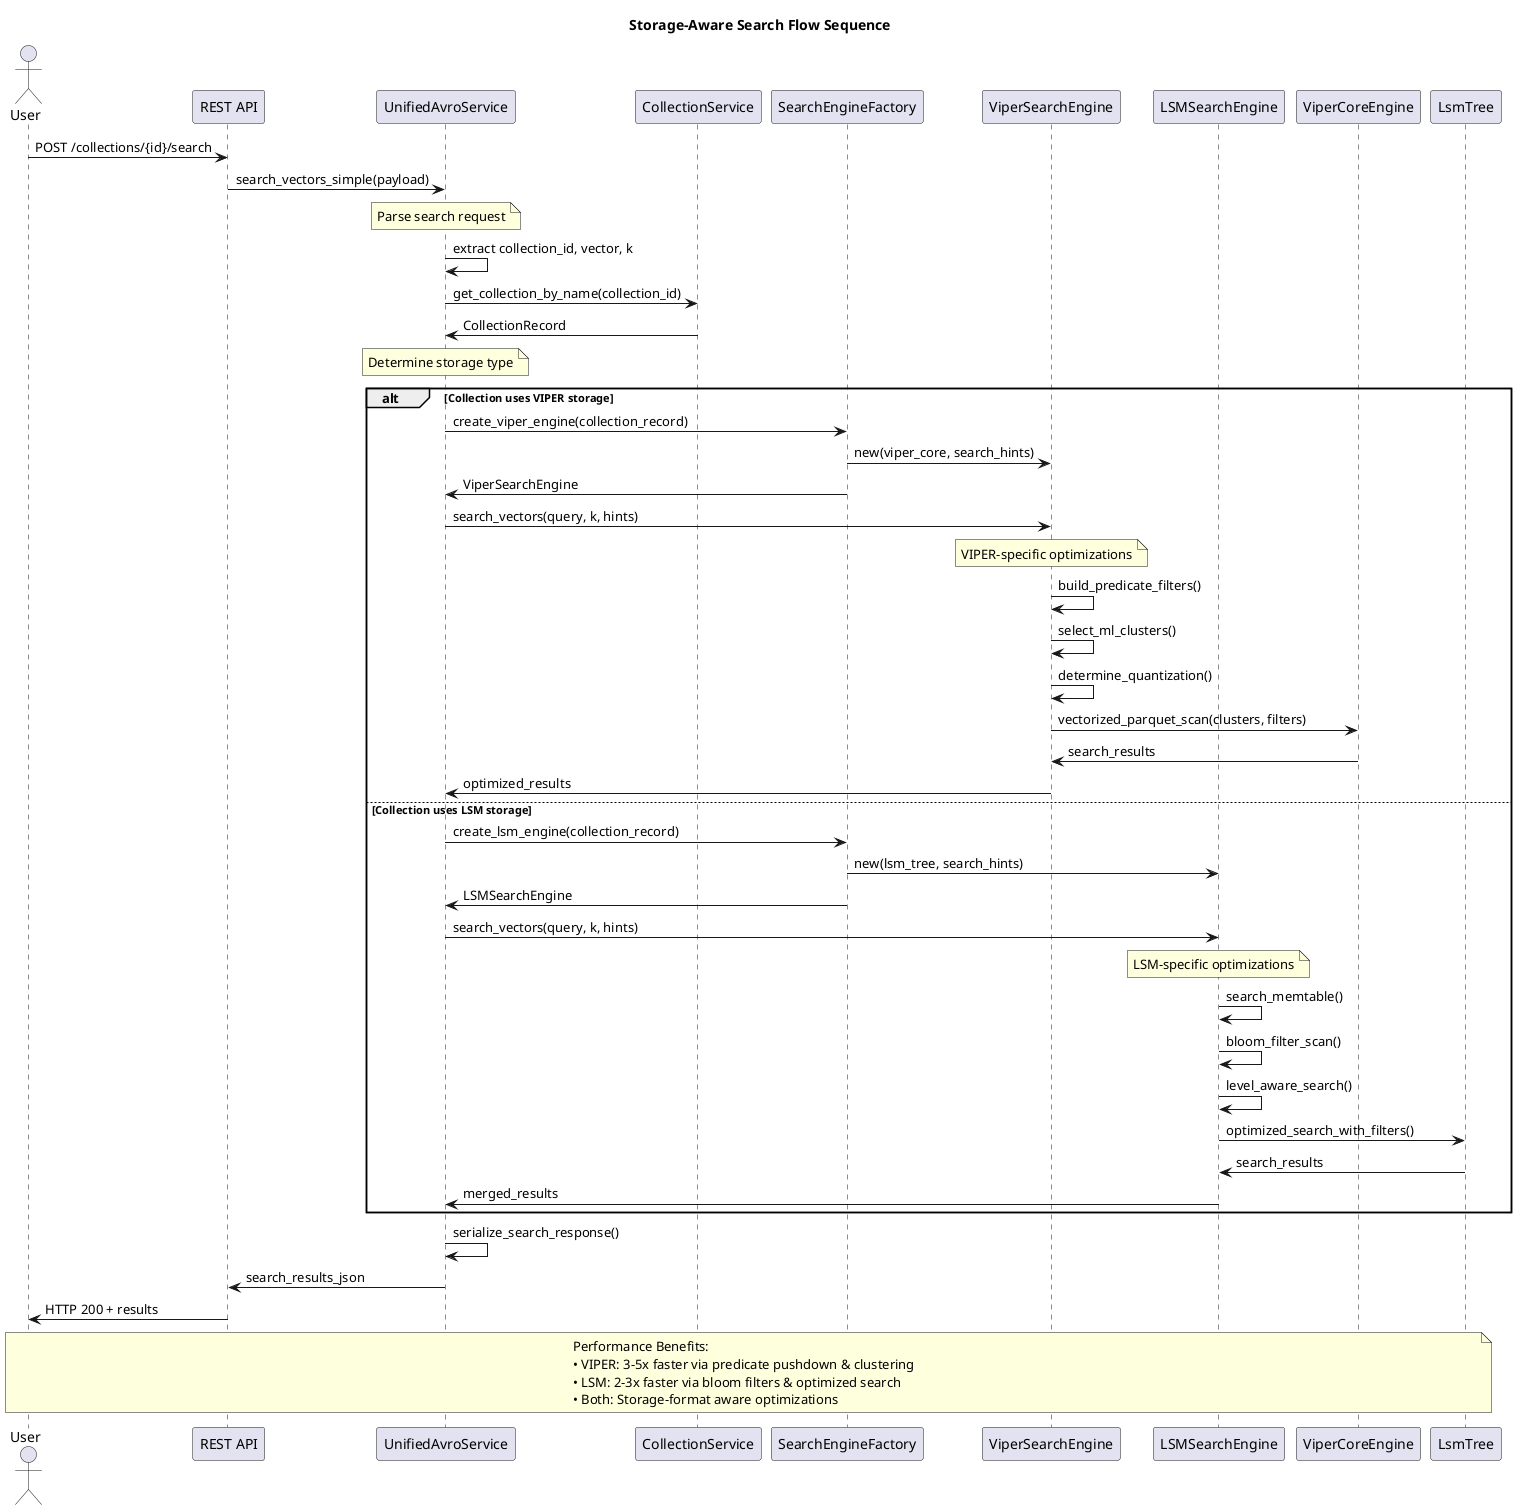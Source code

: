 @startuml search-flow-sequence
title Storage-Aware Search Flow Sequence

actor User
participant "REST API" as REST
participant "UnifiedAvroService" as UAS
participant "CollectionService" as CS
participant "SearchEngineFactory" as SEF
participant "ViperSearchEngine" as VSE
participant "LSMSearchEngine" as LSE
participant "ViperCoreEngine" as VCE
participant "LsmTree" as LT

User -> REST : POST /collections/{id}/search
REST -> UAS : search_vectors_simple(payload)

note over UAS : Parse search request
UAS -> UAS : extract collection_id, vector, k

UAS -> CS : get_collection_by_name(collection_id)
CS -> UAS : CollectionRecord

note over UAS : Determine storage type
alt Collection uses VIPER storage
    UAS -> SEF : create_viper_engine(collection_record)
    SEF -> VSE : new(viper_core, search_hints)
    SEF -> UAS : ViperSearchEngine
    
    UAS -> VSE : search_vectors(query, k, hints)
    
    note over VSE : VIPER-specific optimizations
    VSE -> VSE : build_predicate_filters()
    VSE -> VSE : select_ml_clusters()
    VSE -> VSE : determine_quantization()
    
    VSE -> VCE : vectorized_parquet_scan(clusters, filters)
    VCE -> VSE : search_results
    VSE -> UAS : optimized_results

else Collection uses LSM storage
    UAS -> SEF : create_lsm_engine(collection_record)
    SEF -> LSE : new(lsm_tree, search_hints)
    SEF -> UAS : LSMSearchEngine
    
    UAS -> LSE : search_vectors(query, k, hints)
    
    note over LSE : LSM-specific optimizations
    LSE -> LSE : search_memtable()
    LSE -> LSE : bloom_filter_scan()
    LSE -> LSE : level_aware_search()
    
    LSE -> LT : optimized_search_with_filters()
    LT -> LSE : search_results
    LSE -> UAS : merged_results
end

UAS -> UAS : serialize_search_response()
UAS -> REST : search_results_json
REST -> User : HTTP 200 + results

note over User, LT
  Performance Benefits:
  • VIPER: 3-5x faster via predicate pushdown & clustering
  • LSM: 2-3x faster via bloom filters & optimized search
  • Both: Storage-format aware optimizations
end note

@enduml